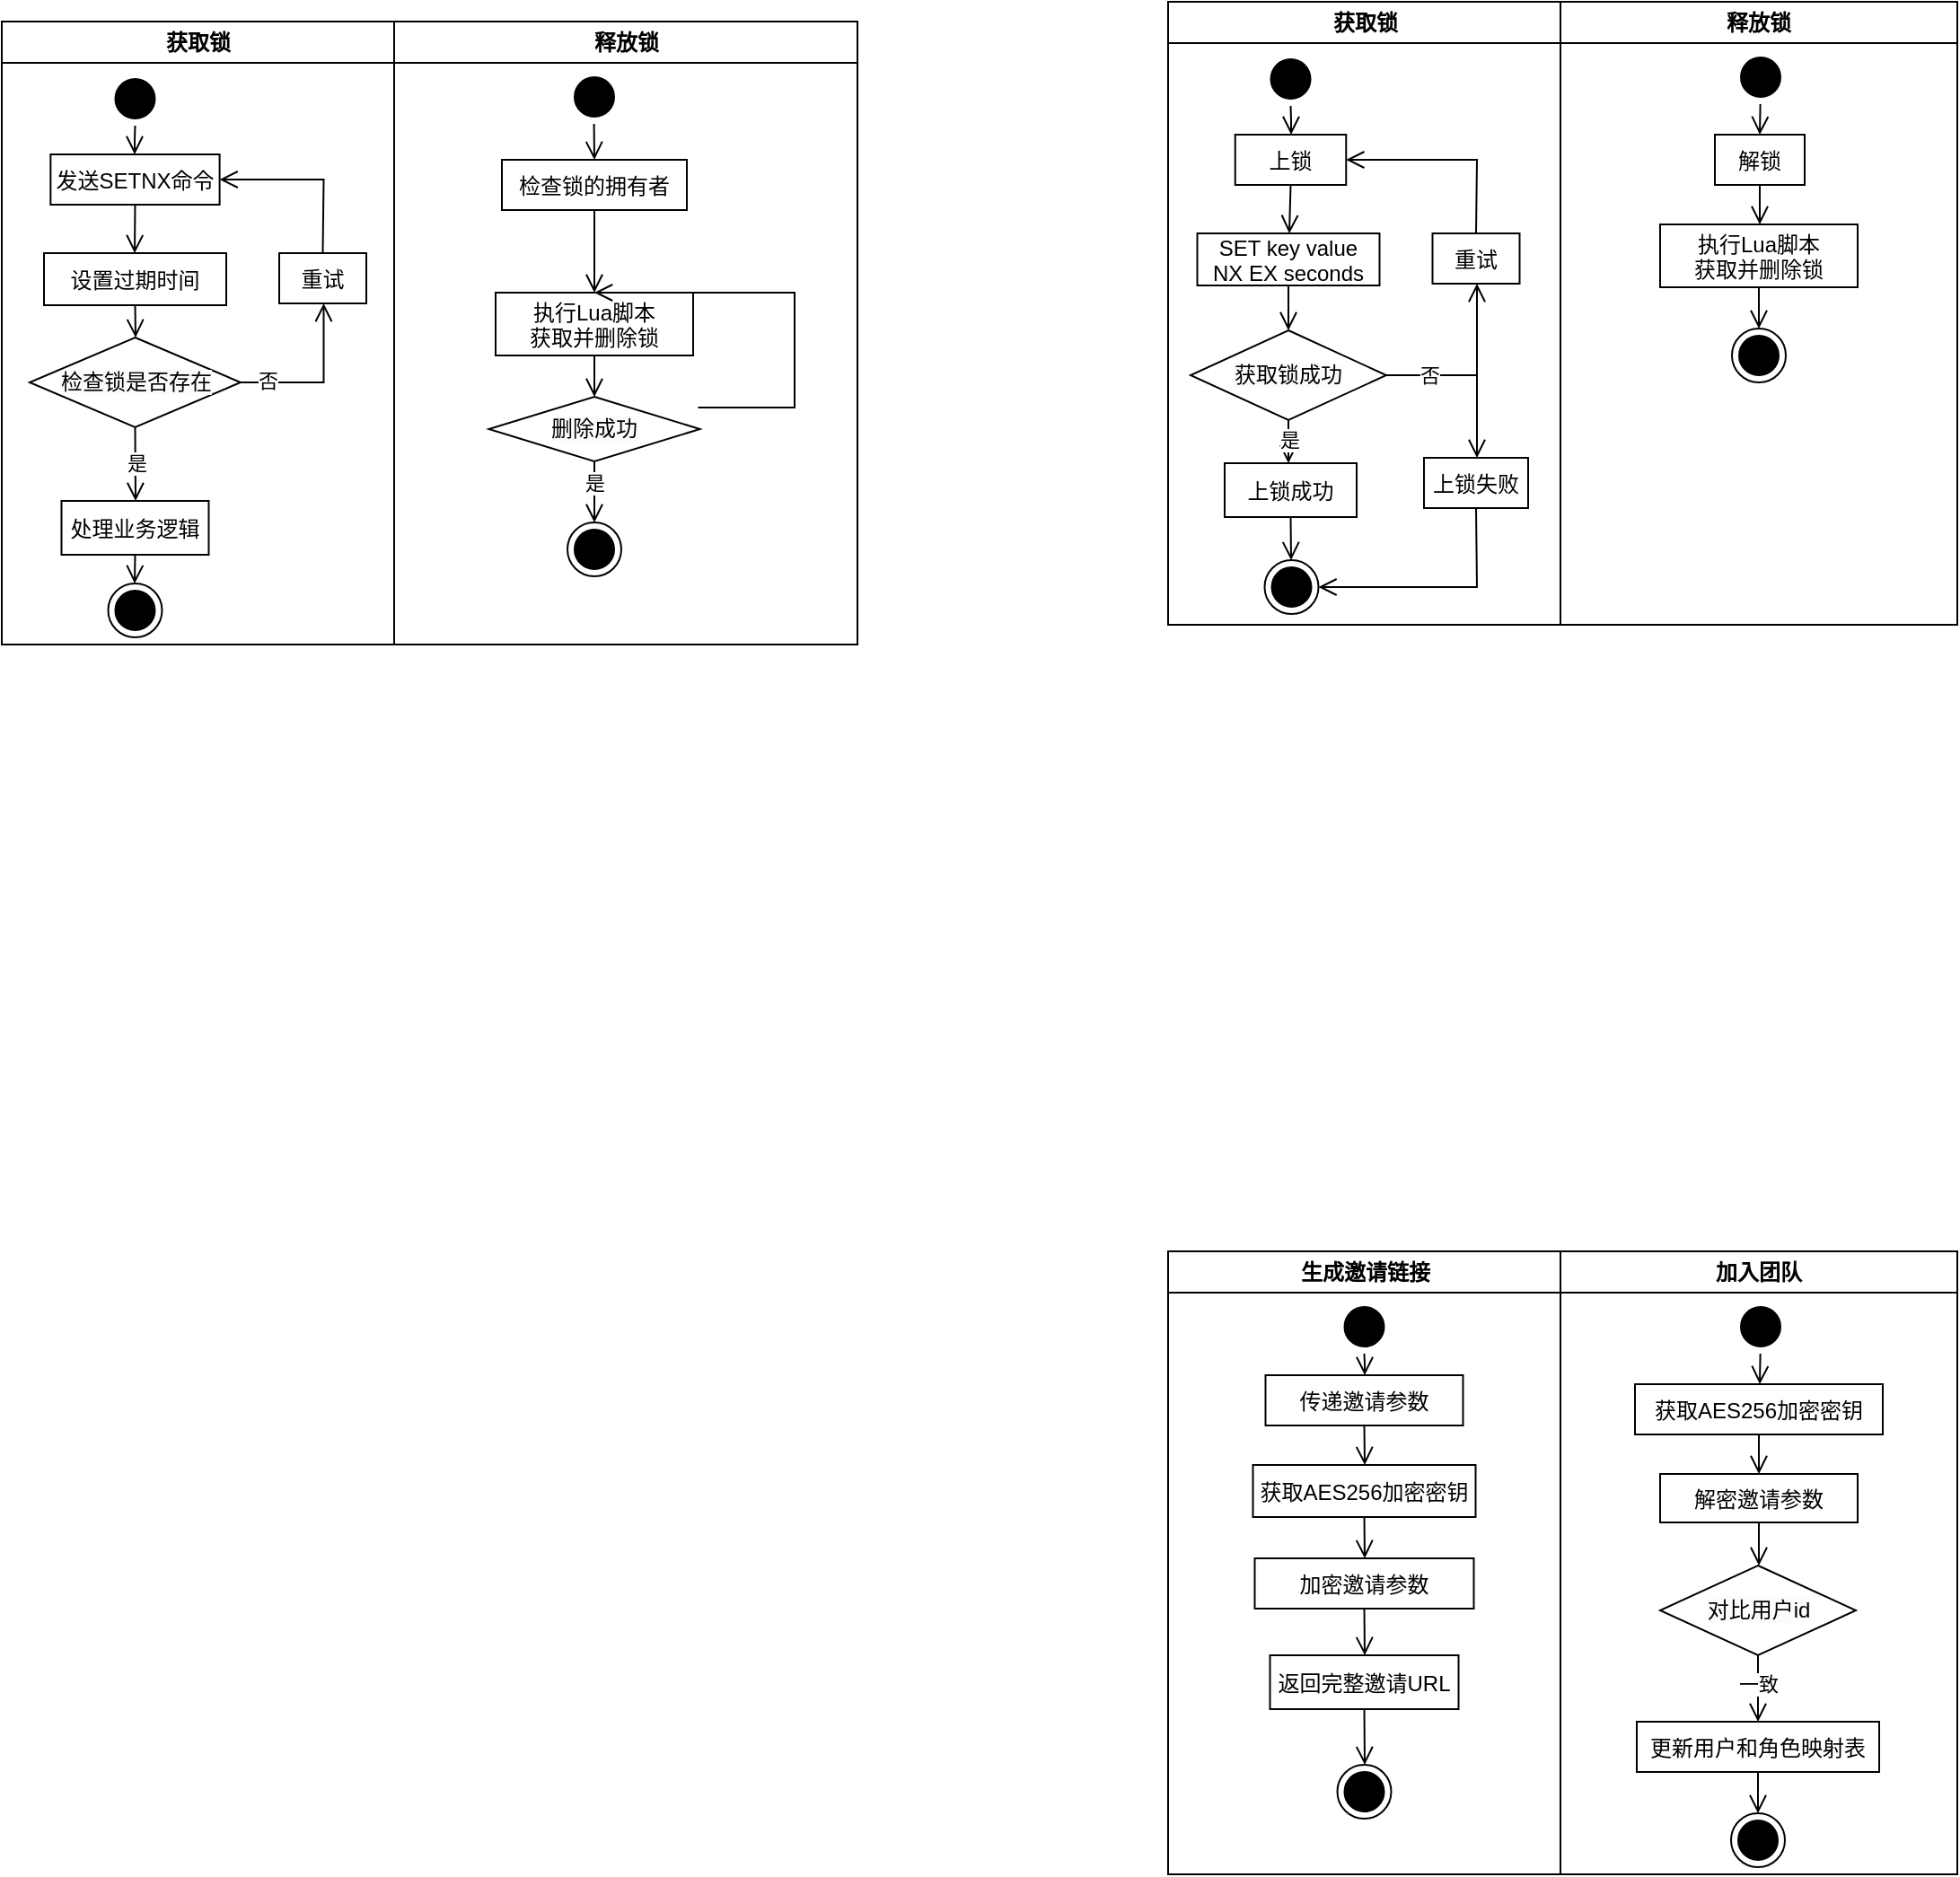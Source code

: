 <mxfile version="24.4.7" type="github">
  <diagram name="Page-1" id="e7e014a7-5840-1c2e-5031-d8a46d1fe8dd">
    <mxGraphModel dx="111219" dy="76893" grid="0" gridSize="10" guides="1" tooltips="1" connect="1" arrows="1" fold="1" page="1" pageScale="1" pageWidth="1169" pageHeight="826" background="none" math="0" shadow="0">
      <root>
        <mxCell id="0" />
        <mxCell id="1" parent="0" />
        <mxCell id="2" value="生成邀请链接" style="swimlane;whiteSpace=wrap;startSize=23;fontColor=default;labelBorderColor=none;" parent="1" vertex="1">
          <mxGeometry x="164.5" y="128" width="218.5" height="347" as="geometry" />
        </mxCell>
        <mxCell id="5" value="" style="ellipse;shape=startState;fillColor=#000000;strokeColor=#000000;fontColor=default;labelBorderColor=none;" parent="2" vertex="1">
          <mxGeometry x="94.25" y="27" width="30" height="30" as="geometry" />
        </mxCell>
        <mxCell id="6" value="" style="edgeStyle=elbowEdgeStyle;elbow=horizontal;verticalAlign=bottom;endArrow=open;endSize=8;strokeColor=#000000;endFill=1;rounded=0;fontColor=default;labelBorderColor=none;" parent="2" source="5" target="7" edge="1">
          <mxGeometry x="100" y="40" as="geometry">
            <mxPoint x="109.25" y="97" as="targetPoint" />
          </mxGeometry>
        </mxCell>
        <mxCell id="7" value="传递邀请参数" style="strokeColor=#000000;fontColor=default;labelBorderColor=none;" parent="2" vertex="1">
          <mxGeometry x="54.25" y="69" width="110" height="28" as="geometry" />
        </mxCell>
        <mxCell id="10" value="获取AES256加密密钥" style="strokeColor=#000000;fontColor=default;labelBorderColor=none;" parent="2" vertex="1">
          <mxGeometry x="47.25" y="119" width="124" height="29" as="geometry" />
        </mxCell>
        <mxCell id="Txw60cx1Kh3sxlR9NIMl-50" value="" style="ellipse;shape=endState;fillColor=#000000;strokeColor=#000000;fontColor=default;labelBorderColor=none;" parent="2" vertex="1">
          <mxGeometry x="94.25" y="286" width="30" height="30" as="geometry" />
        </mxCell>
        <mxCell id="Txw60cx1Kh3sxlR9NIMl-54" value="" style="edgeStyle=elbowEdgeStyle;elbow=horizontal;verticalAlign=bottom;endArrow=open;endSize=8;strokeColor=#000000;endFill=1;rounded=0;exitX=0.5;exitY=1;exitDx=0;exitDy=0;entryX=0.5;entryY=0;entryDx=0;entryDy=0;fontColor=default;labelBorderColor=none;" parent="2" source="7" target="10" edge="1">
          <mxGeometry x="-64.5" y="-88" as="geometry">
            <mxPoint x="119.25" y="89" as="targetPoint" />
            <mxPoint x="119.25" y="67" as="sourcePoint" />
          </mxGeometry>
        </mxCell>
        <mxCell id="Txw60cx1Kh3sxlR9NIMl-55" value="" style="edgeStyle=elbowEdgeStyle;elbow=horizontal;verticalAlign=bottom;endArrow=open;endSize=8;strokeColor=#000000;endFill=1;rounded=0;exitX=0.5;exitY=1;exitDx=0;exitDy=0;fontColor=default;labelBorderColor=none;" parent="2" source="10" target="rDcZoxMiwBND-SI_1BVu-38" edge="1">
          <mxGeometry x="-229" y="-216" as="geometry">
            <mxPoint x="109.23" y="209" as="targetPoint" />
            <mxPoint x="109.23" y="177" as="sourcePoint" />
          </mxGeometry>
        </mxCell>
        <mxCell id="Txw60cx1Kh3sxlR9NIMl-48" value="返回完整邀请URL" style="strokeColor=#000000;fontColor=default;labelBorderColor=none;" parent="2" vertex="1">
          <mxGeometry x="56.75" y="225" width="105" height="30" as="geometry" />
        </mxCell>
        <mxCell id="Txw60cx1Kh3sxlR9NIMl-65" value="" style="edgeStyle=elbowEdgeStyle;elbow=horizontal;verticalAlign=bottom;endArrow=open;endSize=8;strokeColor=#000000;endFill=1;rounded=0;exitX=0.5;exitY=1;exitDx=0;exitDy=0;entryX=0.5;entryY=0;entryDx=0;entryDy=0;fontColor=default;labelBorderColor=none;" parent="2" source="Txw60cx1Kh3sxlR9NIMl-48" target="Txw60cx1Kh3sxlR9NIMl-50" edge="1">
          <mxGeometry x="-393.5" y="-344" as="geometry">
            <mxPoint x="109.02" y="351" as="targetPoint" />
            <mxPoint x="109.02" y="319" as="sourcePoint" />
          </mxGeometry>
        </mxCell>
        <mxCell id="rDcZoxMiwBND-SI_1BVu-38" value="加密邀请参数" style="strokeColor=#000000;fontColor=default;labelBorderColor=none;" parent="2" vertex="1">
          <mxGeometry x="48.25" y="171" width="122" height="28" as="geometry" />
        </mxCell>
        <mxCell id="rDcZoxMiwBND-SI_1BVu-39" value="" style="edgeStyle=elbowEdgeStyle;elbow=horizontal;verticalAlign=bottom;endArrow=open;endSize=8;strokeColor=#000000;endFill=1;rounded=0;exitX=0.5;exitY=1;exitDx=0;exitDy=0;entryX=0.5;entryY=0;entryDx=0;entryDy=0;fontColor=default;labelBorderColor=none;" parent="2" source="rDcZoxMiwBND-SI_1BVu-38" target="Txw60cx1Kh3sxlR9NIMl-48" edge="1">
          <mxGeometry x="-393.5" y="-344" as="geometry">
            <mxPoint x="110.75" y="226" as="targetPoint" />
            <mxPoint x="109.16" y="247" as="sourcePoint" />
          </mxGeometry>
        </mxCell>
        <mxCell id="4" value="加入团队" style="swimlane;whiteSpace=wrap;fontColor=default;labelBorderColor=none;" parent="1" vertex="1">
          <mxGeometry x="383" y="128" width="221" height="347" as="geometry" />
        </mxCell>
        <mxCell id="38" value="" style="ellipse;shape=endState;fillColor=#000000;strokeColor=#000000;fontColor=default;labelBorderColor=none;" parent="4" vertex="1">
          <mxGeometry x="95" y="313" width="30" height="30" as="geometry" />
        </mxCell>
        <mxCell id="Txw60cx1Kh3sxlR9NIMl-51" value="" style="ellipse;shape=startState;fillColor=#000000;strokeColor=#000000;fontColor=default;labelBorderColor=none;" parent="4" vertex="1">
          <mxGeometry x="96.5" y="27" width="30" height="30" as="geometry" />
        </mxCell>
        <mxCell id="Txw60cx1Kh3sxlR9NIMl-52" value="获取AES256加密密钥" style="strokeColor=#000000;fontColor=default;labelBorderColor=none;" parent="4" vertex="1">
          <mxGeometry x="41.5" y="74" width="138" height="28" as="geometry" />
        </mxCell>
        <mxCell id="Txw60cx1Kh3sxlR9NIMl-53" value="解密邀请参数" style="strokeColor=#000000;fontColor=default;labelBorderColor=none;" parent="4" vertex="1">
          <mxGeometry x="55.5" y="124" width="110" height="27" as="geometry" />
        </mxCell>
        <mxCell id="Txw60cx1Kh3sxlR9NIMl-67" value="" style="edgeStyle=elbowEdgeStyle;elbow=horizontal;verticalAlign=bottom;endArrow=open;endSize=8;strokeColor=#000000;endFill=1;rounded=0;entryX=0.5;entryY=0;entryDx=0;entryDy=0;fontColor=default;labelBorderColor=none;" parent="4" target="Txw60cx1Kh3sxlR9NIMl-52" edge="1">
          <mxGeometry x="-345" y="-88" as="geometry">
            <mxPoint x="111.5" y="70" as="targetPoint" />
            <mxPoint x="111.3" y="57" as="sourcePoint" />
          </mxGeometry>
        </mxCell>
        <mxCell id="Txw60cx1Kh3sxlR9NIMl-68" value="" style="edgeStyle=elbowEdgeStyle;elbow=horizontal;verticalAlign=bottom;endArrow=open;endSize=8;strokeColor=#000000;endFill=1;rounded=0;exitX=0.5;exitY=1;exitDx=0;exitDy=0;entryX=0.5;entryY=0;entryDx=0;entryDy=0;fontColor=default;labelBorderColor=none;" parent="4" source="Txw60cx1Kh3sxlR9NIMl-52" target="Txw60cx1Kh3sxlR9NIMl-53" edge="1">
          <mxGeometry x="-509.5" y="-216" as="geometry">
            <mxPoint x="111.5" y="126" as="targetPoint" />
            <mxPoint x="111.46" y="105" as="sourcePoint" />
          </mxGeometry>
        </mxCell>
        <mxCell id="Txw60cx1Kh3sxlR9NIMl-69" value="" style="edgeStyle=elbowEdgeStyle;elbow=horizontal;verticalAlign=bottom;endArrow=open;endSize=8;strokeColor=#000000;endFill=1;rounded=0;exitX=0.5;exitY=1;exitDx=0;exitDy=0;entryX=0.5;entryY=0;entryDx=0;entryDy=0;fontColor=default;labelBorderColor=none;" parent="4" source="Txw60cx1Kh3sxlR9NIMl-53" target="rDcZoxMiwBND-SI_1BVu-41" edge="1">
          <mxGeometry x="-954.5" y="-344" as="geometry">
            <mxPoint x="111.26" y="207" as="targetPoint" />
            <mxPoint x="111.26" y="175" as="sourcePoint" />
          </mxGeometry>
        </mxCell>
        <mxCell id="rDcZoxMiwBND-SI_1BVu-41" value="&lt;span style=&quot;font-family: Helvetica; font-size: 12px; font-style: normal; font-variant-ligatures: normal; font-variant-caps: normal; font-weight: 400; letter-spacing: normal; orphans: 2; text-align: center; text-indent: 0px; text-transform: none; widows: 2; word-spacing: 0px; -webkit-text-stroke-width: 0px; white-space: nowrap; background-color: rgb(251, 251, 251); text-decoration-thickness: initial; text-decoration-style: initial; text-decoration-color: initial; float: none; display: inline !important;&quot;&gt;对比用户id&lt;/span&gt;" style="rhombus;whiteSpace=wrap;html=1;strokeColor=#000000;fontColor=default;labelBorderColor=none;" parent="4" vertex="1">
          <mxGeometry x="55.5" y="175" width="109" height="50" as="geometry" />
        </mxCell>
        <mxCell id="YSmkZtvk_KPzb1TLFDWp-38" value="" style="edgeStyle=elbowEdgeStyle;elbow=horizontal;verticalAlign=bottom;endArrow=open;endSize=8;strokeColor=#000000;endFill=1;rounded=0;exitX=0.5;exitY=1;exitDx=0;exitDy=0;entryX=0.5;entryY=0;entryDx=0;entryDy=0;fontColor=default;labelBorderColor=none;" parent="4" source="rDcZoxMiwBND-SI_1BVu-40" target="38" edge="1">
          <mxGeometry x="-838.5" y="-472" as="geometry">
            <mxPoint x="113.79" y="369" as="targetPoint" />
            <mxPoint x="113.79" y="339" as="sourcePoint" />
          </mxGeometry>
        </mxCell>
        <mxCell id="kITWzCv1qNqmuCgwB2I4-40" value="" style="edgeStyle=elbowEdgeStyle;elbow=vertical;verticalAlign=bottom;endArrow=open;endSize=8;strokeColor=#000000;endFill=1;rounded=0;exitX=0.5;exitY=1;exitDx=0;exitDy=0;fontColor=default;labelBorderColor=none;" parent="4" source="rDcZoxMiwBND-SI_1BVu-41" target="rDcZoxMiwBND-SI_1BVu-40" edge="1">
          <mxGeometry x="-1399.5" y="-472" as="geometry">
            <mxPoint x="557.5" y="428" as="targetPoint" />
            <mxPoint x="555.5" y="375" as="sourcePoint" />
          </mxGeometry>
        </mxCell>
        <mxCell id="kITWzCv1qNqmuCgwB2I4-41" value="一致" style="edgeLabel;html=1;align=center;verticalAlign=middle;resizable=0;points=[];fontColor=default;labelBorderColor=none;" parent="kITWzCv1qNqmuCgwB2I4-40" vertex="1" connectable="0">
          <mxGeometry relative="1" as="geometry">
            <mxPoint y="-3" as="offset" />
          </mxGeometry>
        </mxCell>
        <mxCell id="rDcZoxMiwBND-SI_1BVu-40" value="更新用户和角色映射表" style="strokeColor=#000000;fontColor=default;labelBorderColor=none;" parent="4" vertex="1">
          <mxGeometry x="42.5" y="262" width="135" height="28" as="geometry" />
        </mxCell>
        <mxCell id="rDcZoxMiwBND-SI_1BVu-44" value="" style="edgeStyle=elbowEdgeStyle;elbow=horizontal;verticalAlign=bottom;endArrow=open;endSize=8;strokeColor=#FF0000;endFill=1;rounded=0;exitX=0.5;exitY=1;exitDx=0;exitDy=0;entryX=0.5;entryY=0;entryDx=0;entryDy=0;" parent="1" edge="1">
          <mxGeometry x="-954.5" y="-344" as="几何">
            <mxPoint x="589.76" y="350" as="targetPoint" />
            <mxPoint x="589.76" y="318" as="sourcePoint" />
          </mxGeometry>
        </mxCell>
        <mxCell id="rDcZoxMiwBND-SI_1BVu-45" value="" style="edgeStyle=elbowEdgeStyle;elbow=horizontal;verticalAlign=bottom;endArrow=open;endSize=8;strokeColor=#FF0000;endFill=1;rounded=0;exitX=0.5;exitY=1;exitDx=0;exitDy=0;entryX=0.5;entryY=0;entryDx=0;entryDy=0;" parent="1" edge="1">
          <mxGeometry x="-954.5" y="-344" as="几何">
            <mxPoint x="589.76" y="350" as="targetPoint" />
            <mxPoint x="589.76" y="318" as="sourcePoint" />
          </mxGeometry>
        </mxCell>
        <mxCell id="1JQhXdfim7KZthg24Wtt-63" value="获取锁" style="swimlane;whiteSpace=wrap;startSize=23;fontColor=default;labelBorderColor=none;" parent="1" vertex="1">
          <mxGeometry x="164.5" y="-568" width="218.5" height="347" as="geometry" />
        </mxCell>
        <mxCell id="1JQhXdfim7KZthg24Wtt-64" value="" style="ellipse;shape=startState;fillColor=#000000;strokeColor=#000000;fontColor=default;labelBorderColor=none;" parent="1JQhXdfim7KZthg24Wtt-63" vertex="1">
          <mxGeometry x="53.26" y="28" width="30" height="30" as="geometry" />
        </mxCell>
        <mxCell id="1JQhXdfim7KZthg24Wtt-65" value="" style="edgeStyle=elbowEdgeStyle;elbow=horizontal;verticalAlign=bottom;endArrow=open;endSize=8;strokeColor=#000000;endFill=1;rounded=0;fontColor=default;labelBorderColor=none;" parent="1JQhXdfim7KZthg24Wtt-63" source="1JQhXdfim7KZthg24Wtt-64" target="1JQhXdfim7KZthg24Wtt-66" edge="1">
          <mxGeometry x="100" y="40" as="geometry">
            <mxPoint x="68.26" y="98" as="targetPoint" />
          </mxGeometry>
        </mxCell>
        <mxCell id="1JQhXdfim7KZthg24Wtt-66" value="上锁" style="strokeColor=#000000;fontColor=default;labelBorderColor=none;" parent="1JQhXdfim7KZthg24Wtt-63" vertex="1">
          <mxGeometry x="37.38" y="74" width="61.75" height="28" as="geometry" />
        </mxCell>
        <mxCell id="1JQhXdfim7KZthg24Wtt-67" value="SET key value&#xa;NX EX seconds" style="strokeColor=#000000;fontColor=default;labelBorderColor=none;" parent="1JQhXdfim7KZthg24Wtt-63" vertex="1">
          <mxGeometry x="16.25" y="129" width="101.5" height="29" as="geometry" />
        </mxCell>
        <mxCell id="1JQhXdfim7KZthg24Wtt-68" value="" style="ellipse;shape=endState;fillColor=#000000;strokeColor=#000000;fontColor=default;labelBorderColor=none;" parent="1JQhXdfim7KZthg24Wtt-63" vertex="1">
          <mxGeometry x="53.75" y="311" width="30" height="30" as="geometry" />
        </mxCell>
        <mxCell id="1JQhXdfim7KZthg24Wtt-69" value="" style="edgeStyle=elbowEdgeStyle;elbow=horizontal;verticalAlign=bottom;endArrow=open;endSize=8;strokeColor=#000000;endFill=1;rounded=0;exitX=0.5;exitY=1;exitDx=0;exitDy=0;entryX=0.5;entryY=0;entryDx=0;entryDy=0;fontColor=default;labelBorderColor=none;" parent="1JQhXdfim7KZthg24Wtt-63" source="1JQhXdfim7KZthg24Wtt-66" target="1JQhXdfim7KZthg24Wtt-67" edge="1">
          <mxGeometry x="-64.5" y="-88" as="geometry">
            <mxPoint x="78.75" y="94" as="targetPoint" />
            <mxPoint x="78.75" y="72" as="sourcePoint" />
          </mxGeometry>
        </mxCell>
        <mxCell id="1JQhXdfim7KZthg24Wtt-71" value="上锁成功" style="strokeColor=#000000;fontColor=default;labelBorderColor=none;" parent="1JQhXdfim7KZthg24Wtt-63" vertex="1">
          <mxGeometry x="31.5" y="257" width="73.51" height="30" as="geometry" />
        </mxCell>
        <mxCell id="1JQhXdfim7KZthg24Wtt-72" value="" style="edgeStyle=elbowEdgeStyle;elbow=horizontal;verticalAlign=bottom;endArrow=open;endSize=8;strokeColor=#000000;endFill=1;rounded=0;exitX=0.5;exitY=1;exitDx=0;exitDy=0;entryX=0.5;entryY=0;entryDx=0;entryDy=0;fontColor=default;labelBorderColor=none;" parent="1JQhXdfim7KZthg24Wtt-63" source="1JQhXdfim7KZthg24Wtt-71" target="1JQhXdfim7KZthg24Wtt-68" edge="1">
          <mxGeometry x="-393.5" y="-344" as="geometry">
            <mxPoint x="68.52" y="356" as="targetPoint" />
            <mxPoint x="68.52" y="324" as="sourcePoint" />
          </mxGeometry>
        </mxCell>
        <mxCell id="1JQhXdfim7KZthg24Wtt-89" value="&lt;span style=&quot;font-family: Helvetica; font-size: 12px; font-style: normal; font-variant-ligatures: normal; font-variant-caps: normal; font-weight: 400; letter-spacing: normal; orphans: 2; text-align: center; text-indent: 0px; text-transform: none; widows: 2; word-spacing: 0px; -webkit-text-stroke-width: 0px; white-space: nowrap; background-color: rgb(251, 251, 251); text-decoration-thickness: initial; text-decoration-style: initial; text-decoration-color: initial; float: none; display: inline !important;&quot;&gt;获取锁成功&lt;/span&gt;" style="rhombus;whiteSpace=wrap;html=1;strokeColor=#000000;fontColor=default;labelBorderColor=none;" parent="1JQhXdfim7KZthg24Wtt-63" vertex="1">
          <mxGeometry x="12.5" y="183" width="109" height="50" as="geometry" />
        </mxCell>
        <mxCell id="1JQhXdfim7KZthg24Wtt-90" value="" style="edgeStyle=elbowEdgeStyle;elbow=horizontal;verticalAlign=bottom;endArrow=open;endSize=8;strokeColor=#000000;endFill=1;rounded=0;exitX=0.5;exitY=1;exitDx=0;exitDy=0;entryX=0.5;entryY=0;entryDx=0;entryDy=0;fontColor=default;labelBorderColor=none;" parent="1JQhXdfim7KZthg24Wtt-63" source="1JQhXdfim7KZthg24Wtt-67" target="1JQhXdfim7KZthg24Wtt-89" edge="1">
          <mxGeometry x="-229" y="480" as="geometry">
            <mxPoint x="123.75" y="193" as="targetPoint" />
            <mxPoint x="123.75" y="171" as="sourcePoint" />
          </mxGeometry>
        </mxCell>
        <mxCell id="1JQhXdfim7KZthg24Wtt-91" value="" style="edgeStyle=elbowEdgeStyle;elbow=horizontal;verticalAlign=bottom;endArrow=open;endSize=8;strokeColor=#000000;endFill=1;rounded=0;exitX=0.5;exitY=1;exitDx=0;exitDy=0;fontColor=default;labelBorderColor=none;" parent="1JQhXdfim7KZthg24Wtt-63" source="1JQhXdfim7KZthg24Wtt-89" target="1JQhXdfim7KZthg24Wtt-71" edge="1">
          <mxGeometry x="-393.5" y="1048" as="geometry">
            <mxPoint x="98" y="274" as="targetPoint" />
            <mxPoint x="98" y="256" as="sourcePoint" />
          </mxGeometry>
        </mxCell>
        <mxCell id="1JQhXdfim7KZthg24Wtt-96" value="是" style="edgeLabel;html=1;align=center;verticalAlign=middle;resizable=0;points=[];" parent="1JQhXdfim7KZthg24Wtt-91" vertex="1" connectable="0">
          <mxGeometry relative="1" as="geometry">
            <mxPoint y="-1" as="offset" />
          </mxGeometry>
        </mxCell>
        <mxCell id="1JQhXdfim7KZthg24Wtt-73" value="重试" style="strokeColor=#000000;fontColor=default;labelBorderColor=none;" parent="1JQhXdfim7KZthg24Wtt-63" vertex="1">
          <mxGeometry x="147.25" y="129" width="48.5" height="28" as="geometry" />
        </mxCell>
        <mxCell id="1JQhXdfim7KZthg24Wtt-88" value="上锁失败" style="strokeColor=#000000;fontColor=default;labelBorderColor=none;" parent="1JQhXdfim7KZthg24Wtt-63" vertex="1">
          <mxGeometry x="142.5" y="254" width="58" height="28" as="geometry" />
        </mxCell>
        <mxCell id="1JQhXdfim7KZthg24Wtt-92" value="" style="edgeStyle=elbowEdgeStyle;elbow=horizontal;verticalAlign=bottom;endArrow=open;endSize=8;strokeColor=#000000;endFill=1;rounded=0;exitX=1;exitY=0.5;exitDx=0;exitDy=0;entryX=0.5;entryY=1;entryDx=0;entryDy=0;fontColor=default;labelBorderColor=none;" parent="1JQhXdfim7KZthg24Wtt-63" source="1JQhXdfim7KZthg24Wtt-89" target="1JQhXdfim7KZthg24Wtt-73" edge="1">
          <mxGeometry x="-393.5" y="1048" as="geometry">
            <mxPoint x="143.5" y="234" as="targetPoint" />
            <mxPoint x="143.5" y="209" as="sourcePoint" />
            <Array as="points">
              <mxPoint x="172" y="182" />
            </Array>
          </mxGeometry>
        </mxCell>
        <mxCell id="1JQhXdfim7KZthg24Wtt-93" value="" style="edgeStyle=elbowEdgeStyle;elbow=horizontal;verticalAlign=bottom;endArrow=open;endSize=8;strokeColor=#000000;endFill=1;rounded=0;exitX=1;exitY=0.5;exitDx=0;exitDy=0;entryX=0.5;entryY=0;entryDx=0;entryDy=0;fontColor=default;labelBorderColor=none;" parent="1JQhXdfim7KZthg24Wtt-63" source="1JQhXdfim7KZthg24Wtt-89" target="1JQhXdfim7KZthg24Wtt-88" edge="1">
          <mxGeometry x="-558" y="1616" as="geometry">
            <mxPoint x="196" y="169" as="targetPoint" />
            <mxPoint x="141" y="219" as="sourcePoint" />
            <Array as="points">
              <mxPoint x="172" y="231" />
            </Array>
          </mxGeometry>
        </mxCell>
        <mxCell id="1JQhXdfim7KZthg24Wtt-97" value="否" style="edgeLabel;html=1;align=center;verticalAlign=middle;resizable=0;points=[];" parent="1JQhXdfim7KZthg24Wtt-93" vertex="1" connectable="0">
          <mxGeometry relative="1" as="geometry">
            <mxPoint x="-25" as="offset" />
          </mxGeometry>
        </mxCell>
        <mxCell id="1JQhXdfim7KZthg24Wtt-94" value="" style="edgeStyle=elbowEdgeStyle;elbow=horizontal;verticalAlign=bottom;endArrow=open;endSize=8;strokeColor=#000000;endFill=1;rounded=0;exitX=0.5;exitY=1;exitDx=0;exitDy=0;entryX=1;entryY=0.5;entryDx=0;entryDy=0;fontColor=default;labelBorderColor=none;" parent="1JQhXdfim7KZthg24Wtt-63" source="1JQhXdfim7KZthg24Wtt-88" target="1JQhXdfim7KZthg24Wtt-68" edge="1">
          <mxGeometry x="-722.5" y="2184" as="geometry">
            <mxPoint x="218.5" y="374" as="targetPoint" />
            <mxPoint x="168.5" y="328" as="sourcePoint" />
            <Array as="points">
              <mxPoint x="172" y="306" />
            </Array>
          </mxGeometry>
        </mxCell>
        <mxCell id="1JQhXdfim7KZthg24Wtt-95" value="" style="edgeStyle=elbowEdgeStyle;elbow=horizontal;verticalAlign=bottom;endArrow=open;endSize=8;strokeColor=#000000;endFill=1;rounded=0;exitX=0.5;exitY=0;exitDx=0;exitDy=0;entryX=1;entryY=0.5;entryDx=0;entryDy=0;fontColor=default;labelBorderColor=none;" parent="1JQhXdfim7KZthg24Wtt-63" source="1JQhXdfim7KZthg24Wtt-73" target="1JQhXdfim7KZthg24Wtt-66" edge="1">
          <mxGeometry x="-887" y="2752" as="geometry">
            <mxPoint x="94" y="336" as="targetPoint" />
            <mxPoint x="182" y="292" as="sourcePoint" />
            <Array as="points">
              <mxPoint x="172" y="81" />
            </Array>
          </mxGeometry>
        </mxCell>
        <mxCell id="1JQhXdfim7KZthg24Wtt-75" value="释放锁" style="swimlane;whiteSpace=wrap;fontColor=default;labelBorderColor=none;" parent="1" vertex="1">
          <mxGeometry x="383" y="-568" width="221" height="347" as="geometry" />
        </mxCell>
        <mxCell id="1JQhXdfim7KZthg24Wtt-76" value="" style="ellipse;shape=endState;fillColor=#000000;strokeColor=#000000;fontColor=default;labelBorderColor=none;" parent="1JQhXdfim7KZthg24Wtt-75" vertex="1">
          <mxGeometry x="95.5" y="182" width="30" height="30" as="geometry" />
        </mxCell>
        <mxCell id="1JQhXdfim7KZthg24Wtt-77" value="" style="ellipse;shape=startState;fillColor=#000000;strokeColor=#000000;fontColor=default;labelBorderColor=none;" parent="1JQhXdfim7KZthg24Wtt-75" vertex="1">
          <mxGeometry x="96.5" y="27" width="30" height="30" as="geometry" />
        </mxCell>
        <mxCell id="1JQhXdfim7KZthg24Wtt-78" value="解锁" style="strokeColor=#000000;fontColor=default;labelBorderColor=none;" parent="1JQhXdfim7KZthg24Wtt-75" vertex="1">
          <mxGeometry x="86" y="74" width="50" height="28" as="geometry" />
        </mxCell>
        <mxCell id="1JQhXdfim7KZthg24Wtt-79" value="执行Lua脚本&#xa;获取并删除锁" style="strokeColor=#000000;fontColor=default;labelBorderColor=none;" parent="1JQhXdfim7KZthg24Wtt-75" vertex="1">
          <mxGeometry x="55.5" y="124" width="110" height="35" as="geometry" />
        </mxCell>
        <mxCell id="1JQhXdfim7KZthg24Wtt-80" value="" style="edgeStyle=elbowEdgeStyle;elbow=horizontal;verticalAlign=bottom;endArrow=open;endSize=8;strokeColor=#000000;endFill=1;rounded=0;entryX=0.5;entryY=0;entryDx=0;entryDy=0;fontColor=default;labelBorderColor=none;" parent="1JQhXdfim7KZthg24Wtt-75" target="1JQhXdfim7KZthg24Wtt-78" edge="1">
          <mxGeometry x="-345" y="-88" as="geometry">
            <mxPoint x="111.5" y="70" as="targetPoint" />
            <mxPoint x="111.3" y="57" as="sourcePoint" />
          </mxGeometry>
        </mxCell>
        <mxCell id="1JQhXdfim7KZthg24Wtt-81" value="" style="edgeStyle=elbowEdgeStyle;elbow=horizontal;verticalAlign=bottom;endArrow=open;endSize=8;strokeColor=#000000;endFill=1;rounded=0;exitX=0.5;exitY=1;exitDx=0;exitDy=0;entryX=0.5;entryY=0;entryDx=0;entryDy=0;fontColor=default;labelBorderColor=none;" parent="1JQhXdfim7KZthg24Wtt-75" source="1JQhXdfim7KZthg24Wtt-78" target="1JQhXdfim7KZthg24Wtt-79" edge="1">
          <mxGeometry x="-509.5" y="-216" as="geometry">
            <mxPoint x="111.5" y="126" as="targetPoint" />
            <mxPoint x="111.46" y="105" as="sourcePoint" />
          </mxGeometry>
        </mxCell>
        <mxCell id="1JQhXdfim7KZthg24Wtt-82" value="" style="edgeStyle=elbowEdgeStyle;elbow=horizontal;verticalAlign=bottom;endArrow=open;endSize=8;strokeColor=#000000;endFill=1;rounded=0;exitX=0.5;exitY=1;exitDx=0;exitDy=0;entryX=0.5;entryY=0;entryDx=0;entryDy=0;fontColor=default;labelBorderColor=none;" parent="1JQhXdfim7KZthg24Wtt-75" source="1JQhXdfim7KZthg24Wtt-79" target="1JQhXdfim7KZthg24Wtt-76" edge="1">
          <mxGeometry x="-954.5" y="-344" as="geometry">
            <mxPoint x="110" y="175.0" as="targetPoint" />
            <mxPoint x="111.26" y="175" as="sourcePoint" />
          </mxGeometry>
        </mxCell>
        <mxCell id="IjrG0ZeT837Yg2qG1laA-38" value="获取锁" style="swimlane;whiteSpace=wrap;startSize=23;fontColor=default;labelBorderColor=none;" vertex="1" parent="1">
          <mxGeometry x="-485" y="-557" width="218.5" height="347" as="geometry" />
        </mxCell>
        <mxCell id="IjrG0ZeT837Yg2qG1laA-39" value="" style="ellipse;shape=startState;fillColor=#000000;strokeColor=#000000;fontColor=default;labelBorderColor=none;" vertex="1" parent="IjrG0ZeT837Yg2qG1laA-38">
          <mxGeometry x="59.24" y="28" width="30" height="30" as="geometry" />
        </mxCell>
        <mxCell id="IjrG0ZeT837Yg2qG1laA-40" value="" style="edgeStyle=elbowEdgeStyle;elbow=horizontal;verticalAlign=bottom;endArrow=open;endSize=8;strokeColor=#000000;endFill=1;rounded=0;fontColor=default;labelBorderColor=none;" edge="1" parent="IjrG0ZeT837Yg2qG1laA-38" source="IjrG0ZeT837Yg2qG1laA-39" target="IjrG0ZeT837Yg2qG1laA-41">
          <mxGeometry x="100" y="40" as="geometry">
            <mxPoint x="75.51" y="98" as="targetPoint" />
          </mxGeometry>
        </mxCell>
        <mxCell id="IjrG0ZeT837Yg2qG1laA-41" value="发送SETNX命令" style="strokeColor=#000000;fontColor=default;labelBorderColor=none;" vertex="1" parent="IjrG0ZeT837Yg2qG1laA-38">
          <mxGeometry x="27.17" y="74" width="94.13" height="28" as="geometry" />
        </mxCell>
        <mxCell id="IjrG0ZeT837Yg2qG1laA-42" value="设置过期时间" style="strokeColor=#000000;fontColor=default;labelBorderColor=none;" vertex="1" parent="IjrG0ZeT837Yg2qG1laA-38">
          <mxGeometry x="23.5" y="129" width="101.5" height="29" as="geometry" />
        </mxCell>
        <mxCell id="IjrG0ZeT837Yg2qG1laA-43" value="" style="ellipse;shape=endState;fillColor=#000000;strokeColor=#000000;fontColor=default;labelBorderColor=none;" vertex="1" parent="IjrG0ZeT837Yg2qG1laA-38">
          <mxGeometry x="59.24" y="313" width="30" height="30" as="geometry" />
        </mxCell>
        <mxCell id="IjrG0ZeT837Yg2qG1laA-44" value="" style="edgeStyle=elbowEdgeStyle;elbow=horizontal;verticalAlign=bottom;endArrow=open;endSize=8;strokeColor=#000000;endFill=1;rounded=0;exitX=0.5;exitY=1;exitDx=0;exitDy=0;entryX=0.5;entryY=0;entryDx=0;entryDy=0;fontColor=default;labelBorderColor=none;" edge="1" parent="IjrG0ZeT837Yg2qG1laA-38" source="IjrG0ZeT837Yg2qG1laA-41" target="IjrG0ZeT837Yg2qG1laA-42">
          <mxGeometry x="-64.5" y="-88" as="geometry">
            <mxPoint x="86" y="94" as="targetPoint" />
            <mxPoint x="86" y="72" as="sourcePoint" />
          </mxGeometry>
        </mxCell>
        <mxCell id="IjrG0ZeT837Yg2qG1laA-45" value="处理业务逻辑" style="strokeColor=#000000;fontColor=default;labelBorderColor=none;" vertex="1" parent="IjrG0ZeT837Yg2qG1laA-38">
          <mxGeometry x="33.24" y="267" width="82" height="30" as="geometry" />
        </mxCell>
        <mxCell id="IjrG0ZeT837Yg2qG1laA-46" value="" style="edgeStyle=elbowEdgeStyle;elbow=horizontal;verticalAlign=bottom;endArrow=open;endSize=8;strokeColor=#000000;endFill=1;rounded=0;exitX=0.5;exitY=1;exitDx=0;exitDy=0;entryX=0.5;entryY=0;entryDx=0;entryDy=0;fontColor=default;labelBorderColor=none;" edge="1" parent="IjrG0ZeT837Yg2qG1laA-38" source="IjrG0ZeT837Yg2qG1laA-45" target="IjrG0ZeT837Yg2qG1laA-43">
          <mxGeometry x="-393.5" y="-344" as="geometry">
            <mxPoint x="75.77" y="356" as="targetPoint" />
            <mxPoint x="75.77" y="324" as="sourcePoint" />
          </mxGeometry>
        </mxCell>
        <mxCell id="IjrG0ZeT837Yg2qG1laA-47" value="&lt;span style=&quot;font-family: Helvetica; font-size: 12px; font-style: normal; font-variant-ligatures: normal; font-variant-caps: normal; font-weight: 400; letter-spacing: normal; orphans: 2; text-align: center; text-indent: 0px; text-transform: none; widows: 2; word-spacing: 0px; -webkit-text-stroke-width: 0px; white-space: nowrap; background-color: rgb(251, 251, 251); text-decoration-thickness: initial; text-decoration-style: initial; text-decoration-color: initial; float: none; display: inline !important;&quot;&gt;检查锁是否存在&lt;/span&gt;" style="rhombus;whiteSpace=wrap;html=1;strokeColor=#000000;fontColor=default;labelBorderColor=none;" vertex="1" parent="IjrG0ZeT837Yg2qG1laA-38">
          <mxGeometry x="15.5" y="176" width="117.5" height="50" as="geometry" />
        </mxCell>
        <mxCell id="IjrG0ZeT837Yg2qG1laA-48" value="" style="edgeStyle=elbowEdgeStyle;elbow=horizontal;verticalAlign=bottom;endArrow=open;endSize=8;strokeColor=#000000;endFill=1;rounded=0;exitX=0.5;exitY=1;exitDx=0;exitDy=0;entryX=0.5;entryY=0;entryDx=0;entryDy=0;fontColor=default;labelBorderColor=none;" edge="1" parent="IjrG0ZeT837Yg2qG1laA-38" source="IjrG0ZeT837Yg2qG1laA-42" target="IjrG0ZeT837Yg2qG1laA-47">
          <mxGeometry x="-229" y="480" as="geometry">
            <mxPoint x="131" y="193" as="targetPoint" />
            <mxPoint x="131" y="171" as="sourcePoint" />
          </mxGeometry>
        </mxCell>
        <mxCell id="IjrG0ZeT837Yg2qG1laA-49" value="" style="edgeStyle=elbowEdgeStyle;elbow=horizontal;verticalAlign=bottom;endArrow=open;endSize=8;strokeColor=#000000;endFill=1;rounded=0;exitX=0.5;exitY=1;exitDx=0;exitDy=0;fontColor=default;labelBorderColor=none;" edge="1" parent="IjrG0ZeT837Yg2qG1laA-38" source="IjrG0ZeT837Yg2qG1laA-47" target="IjrG0ZeT837Yg2qG1laA-45">
          <mxGeometry x="-393.5" y="1048" as="geometry">
            <mxPoint x="105.25" y="274" as="targetPoint" />
            <mxPoint x="105.25" y="256" as="sourcePoint" />
          </mxGeometry>
        </mxCell>
        <mxCell id="IjrG0ZeT837Yg2qG1laA-50" value="是" style="edgeLabel;html=1;align=center;verticalAlign=middle;resizable=0;points=[];" vertex="1" connectable="0" parent="IjrG0ZeT837Yg2qG1laA-49">
          <mxGeometry relative="1" as="geometry">
            <mxPoint y="-1" as="offset" />
          </mxGeometry>
        </mxCell>
        <mxCell id="IjrG0ZeT837Yg2qG1laA-51" value="重试" style="strokeColor=#000000;fontColor=default;labelBorderColor=none;" vertex="1" parent="IjrG0ZeT837Yg2qG1laA-38">
          <mxGeometry x="154.5" y="129" width="48.5" height="28" as="geometry" />
        </mxCell>
        <mxCell id="IjrG0ZeT837Yg2qG1laA-53" value="" style="edgeStyle=elbowEdgeStyle;elbow=horizontal;verticalAlign=bottom;endArrow=open;endSize=8;strokeColor=#000000;endFill=1;rounded=0;exitX=1;exitY=0.5;exitDx=0;exitDy=0;entryX=0.5;entryY=1;entryDx=0;entryDy=0;fontColor=default;labelBorderColor=none;" edge="1" parent="IjrG0ZeT837Yg2qG1laA-38" source="IjrG0ZeT837Yg2qG1laA-47" target="IjrG0ZeT837Yg2qG1laA-51">
          <mxGeometry x="-393.5" y="1048" as="geometry">
            <mxPoint x="150.75" y="234" as="targetPoint" />
            <mxPoint x="150.75" y="209" as="sourcePoint" />
            <Array as="points">
              <mxPoint x="179.25" y="182" />
            </Array>
          </mxGeometry>
        </mxCell>
        <mxCell id="IjrG0ZeT837Yg2qG1laA-67" value="否" style="edgeLabel;html=1;align=center;verticalAlign=middle;resizable=0;points=[];" vertex="1" connectable="0" parent="IjrG0ZeT837Yg2qG1laA-53">
          <mxGeometry relative="1" as="geometry">
            <mxPoint x="-31" y="-1" as="offset" />
          </mxGeometry>
        </mxCell>
        <mxCell id="IjrG0ZeT837Yg2qG1laA-57" value="" style="edgeStyle=elbowEdgeStyle;elbow=horizontal;verticalAlign=bottom;endArrow=open;endSize=8;strokeColor=#000000;endFill=1;rounded=0;exitX=0.5;exitY=0;exitDx=0;exitDy=0;entryX=1;entryY=0.5;entryDx=0;entryDy=0;fontColor=default;labelBorderColor=none;" edge="1" parent="IjrG0ZeT837Yg2qG1laA-38" source="IjrG0ZeT837Yg2qG1laA-51" target="IjrG0ZeT837Yg2qG1laA-41">
          <mxGeometry x="-887" y="2752" as="geometry">
            <mxPoint x="101.25" y="336" as="targetPoint" />
            <mxPoint x="189.25" y="292" as="sourcePoint" />
            <Array as="points">
              <mxPoint x="179.25" y="81" />
            </Array>
          </mxGeometry>
        </mxCell>
        <mxCell id="IjrG0ZeT837Yg2qG1laA-58" value="释放锁" style="swimlane;whiteSpace=wrap;fontColor=default;labelBorderColor=none;" vertex="1" parent="1">
          <mxGeometry x="-266.5" y="-557" width="258" height="347" as="geometry" />
        </mxCell>
        <mxCell id="IjrG0ZeT837Yg2qG1laA-59" value="" style="ellipse;shape=endState;fillColor=#000000;strokeColor=#000000;fontColor=default;labelBorderColor=none;" vertex="1" parent="IjrG0ZeT837Yg2qG1laA-58">
          <mxGeometry x="96.5" y="279" width="30" height="30" as="geometry" />
        </mxCell>
        <mxCell id="IjrG0ZeT837Yg2qG1laA-60" value="" style="ellipse;shape=startState;fillColor=#000000;strokeColor=#000000;fontColor=default;labelBorderColor=none;" vertex="1" parent="IjrG0ZeT837Yg2qG1laA-58">
          <mxGeometry x="96.5" y="27" width="30" height="30" as="geometry" />
        </mxCell>
        <mxCell id="IjrG0ZeT837Yg2qG1laA-61" value="检查锁的拥有者" style="strokeColor=#000000;fontColor=default;labelBorderColor=none;" vertex="1" parent="IjrG0ZeT837Yg2qG1laA-58">
          <mxGeometry x="60" y="77" width="103" height="28" as="geometry" />
        </mxCell>
        <mxCell id="IjrG0ZeT837Yg2qG1laA-62" value="执行Lua脚本&#xa;获取并删除锁" style="strokeColor=#000000;fontColor=default;labelBorderColor=none;" vertex="1" parent="IjrG0ZeT837Yg2qG1laA-58">
          <mxGeometry x="56.5" y="151" width="110" height="35" as="geometry" />
        </mxCell>
        <mxCell id="IjrG0ZeT837Yg2qG1laA-63" value="" style="edgeStyle=elbowEdgeStyle;elbow=horizontal;verticalAlign=bottom;endArrow=open;endSize=8;strokeColor=#000000;endFill=1;rounded=0;entryX=0.5;entryY=0;entryDx=0;entryDy=0;fontColor=default;labelBorderColor=none;" edge="1" parent="IjrG0ZeT837Yg2qG1laA-58" target="IjrG0ZeT837Yg2qG1laA-61">
          <mxGeometry x="-345" y="-88" as="geometry">
            <mxPoint x="111.5" y="70" as="targetPoint" />
            <mxPoint x="111.3" y="57" as="sourcePoint" />
          </mxGeometry>
        </mxCell>
        <mxCell id="IjrG0ZeT837Yg2qG1laA-64" value="" style="edgeStyle=elbowEdgeStyle;elbow=horizontal;verticalAlign=bottom;endArrow=open;endSize=8;strokeColor=#000000;endFill=1;rounded=0;exitX=0.5;exitY=1;exitDx=0;exitDy=0;entryX=0.5;entryY=0;entryDx=0;entryDy=0;fontColor=default;labelBorderColor=none;" edge="1" parent="IjrG0ZeT837Yg2qG1laA-58" source="IjrG0ZeT837Yg2qG1laA-61" target="IjrG0ZeT837Yg2qG1laA-62">
          <mxGeometry x="-509.5" y="-216" as="geometry">
            <mxPoint x="111.5" y="126" as="targetPoint" />
            <mxPoint x="111.46" y="105" as="sourcePoint" />
          </mxGeometry>
        </mxCell>
        <mxCell id="IjrG0ZeT837Yg2qG1laA-65" value="" style="edgeStyle=elbowEdgeStyle;elbow=horizontal;verticalAlign=bottom;endArrow=open;endSize=8;strokeColor=#000000;endFill=1;rounded=0;exitX=0.5;exitY=1;exitDx=0;exitDy=0;fontColor=default;labelBorderColor=none;entryX=0.5;entryY=0;entryDx=0;entryDy=0;" edge="1" parent="IjrG0ZeT837Yg2qG1laA-58" source="IjrG0ZeT837Yg2qG1laA-62" target="IjrG0ZeT837Yg2qG1laA-69">
          <mxGeometry x="-954.5" y="-344" as="geometry">
            <mxPoint x="122.5" y="222" as="targetPoint" />
            <mxPoint x="112.26" y="202" as="sourcePoint" />
          </mxGeometry>
        </mxCell>
        <mxCell id="IjrG0ZeT837Yg2qG1laA-69" value="&lt;span style=&quot;font-family: Helvetica; font-size: 12px; font-style: normal; font-variant-ligatures: normal; font-variant-caps: normal; font-weight: 400; letter-spacing: normal; orphans: 2; text-align: center; text-indent: 0px; text-transform: none; widows: 2; word-spacing: 0px; -webkit-text-stroke-width: 0px; white-space: nowrap; background-color: rgb(251, 251, 251); text-decoration-thickness: initial; text-decoration-style: initial; text-decoration-color: initial; float: none; display: inline !important;&quot;&gt;删除成功&lt;/span&gt;" style="rhombus;whiteSpace=wrap;html=1;strokeColor=#000000;fontColor=default;labelBorderColor=none;" vertex="1" parent="IjrG0ZeT837Yg2qG1laA-58">
          <mxGeometry x="52.75" y="209" width="117.5" height="36" as="geometry" />
        </mxCell>
        <mxCell id="IjrG0ZeT837Yg2qG1laA-70" value="" style="edgeStyle=elbowEdgeStyle;elbow=horizontal;verticalAlign=bottom;endArrow=open;endSize=8;strokeColor=#000000;endFill=1;rounded=0;exitX=0.5;exitY=1;exitDx=0;exitDy=0;fontColor=default;labelBorderColor=none;entryX=0.5;entryY=0;entryDx=0;entryDy=0;" edge="1" parent="IjrG0ZeT837Yg2qG1laA-58" source="IjrG0ZeT837Yg2qG1laA-69" target="IjrG0ZeT837Yg2qG1laA-59">
          <mxGeometry x="-688" y="213" as="geometry">
            <mxPoint x="147.61" y="266" as="targetPoint" />
            <mxPoint x="147.61" y="243" as="sourcePoint" />
          </mxGeometry>
        </mxCell>
        <mxCell id="IjrG0ZeT837Yg2qG1laA-71" value="是" style="edgeLabel;html=1;align=center;verticalAlign=middle;resizable=0;points=[];" vertex="1" connectable="0" parent="IjrG0ZeT837Yg2qG1laA-70">
          <mxGeometry relative="1" as="geometry">
            <mxPoint y="-5" as="offset" />
          </mxGeometry>
        </mxCell>
        <mxCell id="IjrG0ZeT837Yg2qG1laA-72" value="" style="edgeStyle=elbowEdgeStyle;elbow=horizontal;verticalAlign=bottom;endArrow=open;endSize=8;strokeColor=#000000;endFill=1;rounded=0;fontColor=default;labelBorderColor=none;exitX=1;exitY=0.5;exitDx=0;exitDy=0;entryX=0.5;entryY=0;entryDx=0;entryDy=0;" edge="1" parent="IjrG0ZeT837Yg2qG1laA-58" target="IjrG0ZeT837Yg2qG1laA-62">
          <mxGeometry x="-688" y="213" as="geometry">
            <mxPoint x="110.5" y="139" as="targetPoint" />
            <mxPoint x="169.25" y="215" as="sourcePoint" />
            <Array as="points">
              <mxPoint x="223" y="135.5" />
            </Array>
          </mxGeometry>
        </mxCell>
      </root>
    </mxGraphModel>
  </diagram>
</mxfile>
